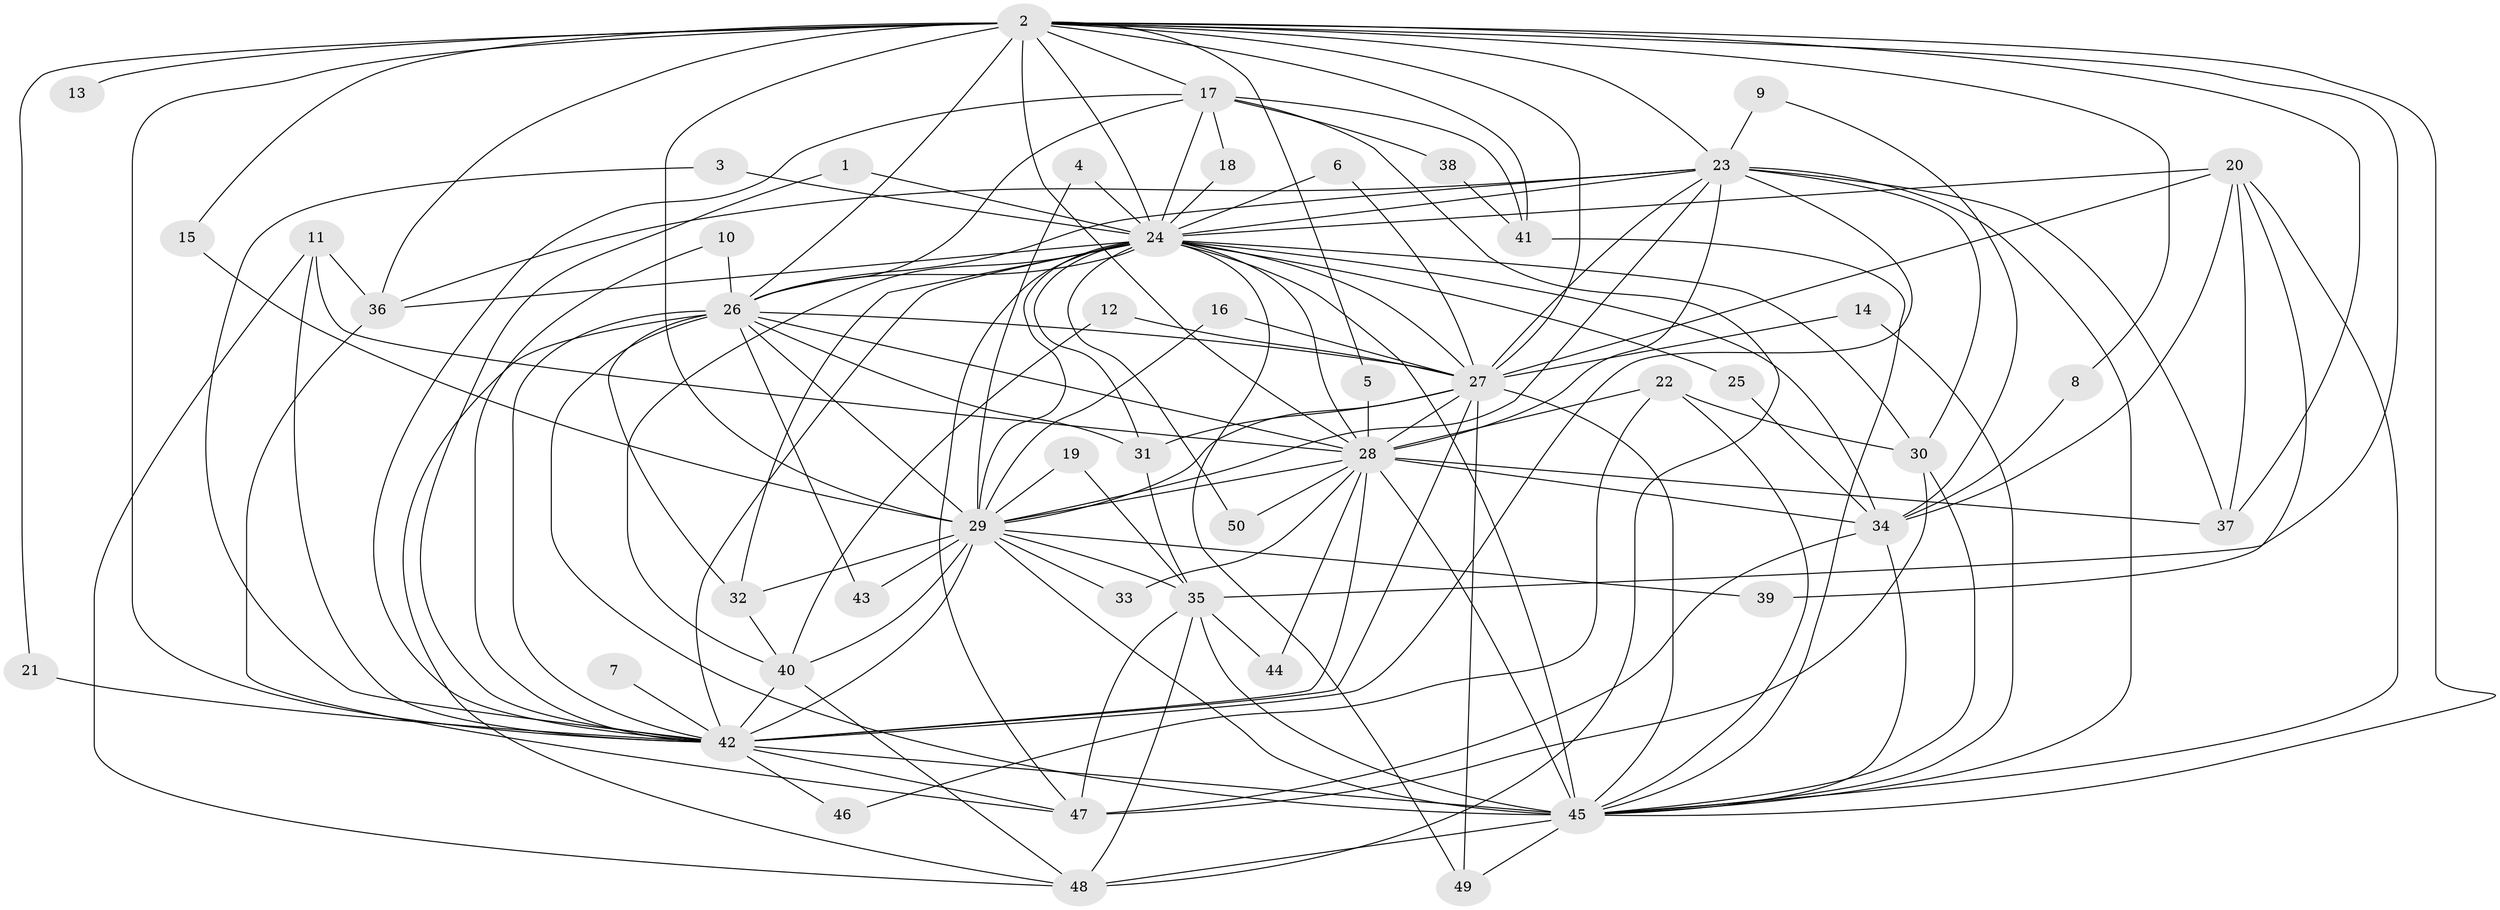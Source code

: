 // original degree distribution, {14: 0.02, 20: 0.03, 25: 0.01, 30: 0.01, 23: 0.01, 17: 0.01, 21: 0.01, 8: 0.02, 4: 0.1, 5: 0.03, 2: 0.63, 3: 0.08, 6: 0.03, 7: 0.01}
// Generated by graph-tools (version 1.1) at 2025/25/03/09/25 03:25:42]
// undirected, 50 vertices, 143 edges
graph export_dot {
graph [start="1"]
  node [color=gray90,style=filled];
  1;
  2;
  3;
  4;
  5;
  6;
  7;
  8;
  9;
  10;
  11;
  12;
  13;
  14;
  15;
  16;
  17;
  18;
  19;
  20;
  21;
  22;
  23;
  24;
  25;
  26;
  27;
  28;
  29;
  30;
  31;
  32;
  33;
  34;
  35;
  36;
  37;
  38;
  39;
  40;
  41;
  42;
  43;
  44;
  45;
  46;
  47;
  48;
  49;
  50;
  1 -- 24 [weight=1.0];
  1 -- 42 [weight=1.0];
  2 -- 5 [weight=1.0];
  2 -- 8 [weight=1.0];
  2 -- 13 [weight=2.0];
  2 -- 15 [weight=1.0];
  2 -- 17 [weight=1.0];
  2 -- 21 [weight=1.0];
  2 -- 23 [weight=2.0];
  2 -- 24 [weight=2.0];
  2 -- 26 [weight=3.0];
  2 -- 27 [weight=2.0];
  2 -- 28 [weight=3.0];
  2 -- 29 [weight=4.0];
  2 -- 35 [weight=2.0];
  2 -- 36 [weight=2.0];
  2 -- 37 [weight=1.0];
  2 -- 41 [weight=1.0];
  2 -- 42 [weight=2.0];
  2 -- 45 [weight=2.0];
  3 -- 24 [weight=1.0];
  3 -- 42 [weight=1.0];
  4 -- 24 [weight=1.0];
  4 -- 29 [weight=1.0];
  5 -- 28 [weight=1.0];
  6 -- 24 [weight=1.0];
  6 -- 27 [weight=1.0];
  7 -- 42 [weight=1.0];
  8 -- 34 [weight=1.0];
  9 -- 23 [weight=1.0];
  9 -- 34 [weight=1.0];
  10 -- 26 [weight=1.0];
  10 -- 42 [weight=1.0];
  11 -- 28 [weight=1.0];
  11 -- 36 [weight=1.0];
  11 -- 42 [weight=1.0];
  11 -- 48 [weight=1.0];
  12 -- 27 [weight=1.0];
  12 -- 40 [weight=1.0];
  14 -- 27 [weight=1.0];
  14 -- 45 [weight=1.0];
  15 -- 29 [weight=1.0];
  16 -- 27 [weight=1.0];
  16 -- 29 [weight=1.0];
  17 -- 18 [weight=1.0];
  17 -- 24 [weight=1.0];
  17 -- 26 [weight=1.0];
  17 -- 38 [weight=1.0];
  17 -- 41 [weight=1.0];
  17 -- 42 [weight=1.0];
  17 -- 48 [weight=1.0];
  18 -- 24 [weight=1.0];
  19 -- 29 [weight=1.0];
  19 -- 35 [weight=2.0];
  20 -- 24 [weight=1.0];
  20 -- 27 [weight=1.0];
  20 -- 34 [weight=1.0];
  20 -- 37 [weight=1.0];
  20 -- 39 [weight=1.0];
  20 -- 45 [weight=1.0];
  21 -- 42 [weight=1.0];
  22 -- 28 [weight=1.0];
  22 -- 30 [weight=1.0];
  22 -- 45 [weight=1.0];
  22 -- 46 [weight=1.0];
  23 -- 24 [weight=1.0];
  23 -- 26 [weight=1.0];
  23 -- 27 [weight=1.0];
  23 -- 28 [weight=2.0];
  23 -- 29 [weight=1.0];
  23 -- 30 [weight=1.0];
  23 -- 36 [weight=1.0];
  23 -- 37 [weight=1.0];
  23 -- 42 [weight=1.0];
  23 -- 45 [weight=1.0];
  24 -- 25 [weight=1.0];
  24 -- 26 [weight=2.0];
  24 -- 27 [weight=1.0];
  24 -- 28 [weight=1.0];
  24 -- 29 [weight=2.0];
  24 -- 30 [weight=1.0];
  24 -- 31 [weight=1.0];
  24 -- 32 [weight=1.0];
  24 -- 34 [weight=1.0];
  24 -- 36 [weight=1.0];
  24 -- 40 [weight=1.0];
  24 -- 42 [weight=1.0];
  24 -- 45 [weight=3.0];
  24 -- 47 [weight=1.0];
  24 -- 49 [weight=1.0];
  24 -- 50 [weight=1.0];
  25 -- 34 [weight=1.0];
  26 -- 27 [weight=1.0];
  26 -- 28 [weight=2.0];
  26 -- 29 [weight=1.0];
  26 -- 31 [weight=1.0];
  26 -- 32 [weight=1.0];
  26 -- 42 [weight=1.0];
  26 -- 43 [weight=1.0];
  26 -- 45 [weight=1.0];
  26 -- 48 [weight=1.0];
  27 -- 28 [weight=2.0];
  27 -- 29 [weight=2.0];
  27 -- 31 [weight=1.0];
  27 -- 42 [weight=2.0];
  27 -- 45 [weight=1.0];
  27 -- 49 [weight=2.0];
  28 -- 29 [weight=1.0];
  28 -- 33 [weight=1.0];
  28 -- 34 [weight=1.0];
  28 -- 37 [weight=1.0];
  28 -- 42 [weight=2.0];
  28 -- 44 [weight=1.0];
  28 -- 45 [weight=1.0];
  28 -- 50 [weight=1.0];
  29 -- 32 [weight=1.0];
  29 -- 33 [weight=1.0];
  29 -- 35 [weight=1.0];
  29 -- 39 [weight=1.0];
  29 -- 40 [weight=1.0];
  29 -- 42 [weight=1.0];
  29 -- 43 [weight=2.0];
  29 -- 45 [weight=1.0];
  30 -- 45 [weight=1.0];
  30 -- 47 [weight=1.0];
  31 -- 35 [weight=1.0];
  32 -- 40 [weight=1.0];
  34 -- 45 [weight=1.0];
  34 -- 47 [weight=1.0];
  35 -- 44 [weight=1.0];
  35 -- 45 [weight=1.0];
  35 -- 47 [weight=1.0];
  35 -- 48 [weight=1.0];
  36 -- 47 [weight=1.0];
  38 -- 41 [weight=1.0];
  40 -- 42 [weight=1.0];
  40 -- 48 [weight=1.0];
  41 -- 45 [weight=1.0];
  42 -- 45 [weight=2.0];
  42 -- 46 [weight=1.0];
  42 -- 47 [weight=1.0];
  45 -- 48 [weight=1.0];
  45 -- 49 [weight=1.0];
}
